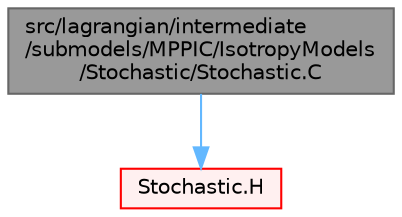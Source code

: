 digraph "src/lagrangian/intermediate/submodels/MPPIC/IsotropyModels/Stochastic/Stochastic.C"
{
 // LATEX_PDF_SIZE
  bgcolor="transparent";
  edge [fontname=Helvetica,fontsize=10,labelfontname=Helvetica,labelfontsize=10];
  node [fontname=Helvetica,fontsize=10,shape=box,height=0.2,width=0.4];
  Node1 [id="Node000001",label="src/lagrangian/intermediate\l/submodels/MPPIC/IsotropyModels\l/Stochastic/Stochastic.C",height=0.2,width=0.4,color="gray40", fillcolor="grey60", style="filled", fontcolor="black",tooltip=" "];
  Node1 -> Node2 [id="edge1_Node000001_Node000002",color="steelblue1",style="solid",tooltip=" "];
  Node2 [id="Node000002",label="Stochastic.H",height=0.2,width=0.4,color="red", fillcolor="#FFF0F0", style="filled",URL="$Stochastic_8H.html",tooltip=" "];
}
